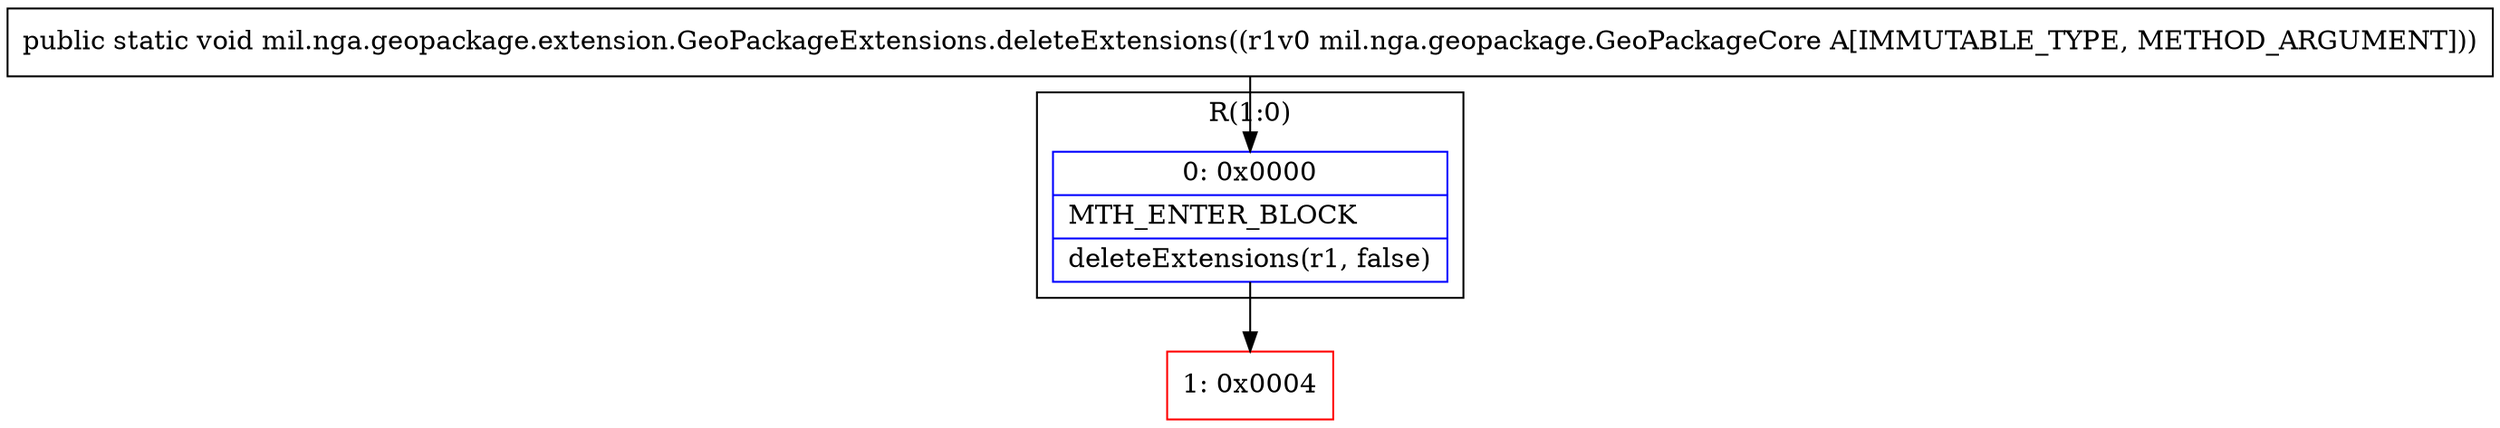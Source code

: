 digraph "CFG formil.nga.geopackage.extension.GeoPackageExtensions.deleteExtensions(Lmil\/nga\/geopackage\/GeoPackageCore;)V" {
subgraph cluster_Region_1737689576 {
label = "R(1:0)";
node [shape=record,color=blue];
Node_0 [shape=record,label="{0\:\ 0x0000|MTH_ENTER_BLOCK\l|deleteExtensions(r1, false)\l}"];
}
Node_1 [shape=record,color=red,label="{1\:\ 0x0004}"];
MethodNode[shape=record,label="{public static void mil.nga.geopackage.extension.GeoPackageExtensions.deleteExtensions((r1v0 mil.nga.geopackage.GeoPackageCore A[IMMUTABLE_TYPE, METHOD_ARGUMENT])) }"];
MethodNode -> Node_0;
Node_0 -> Node_1;
}

